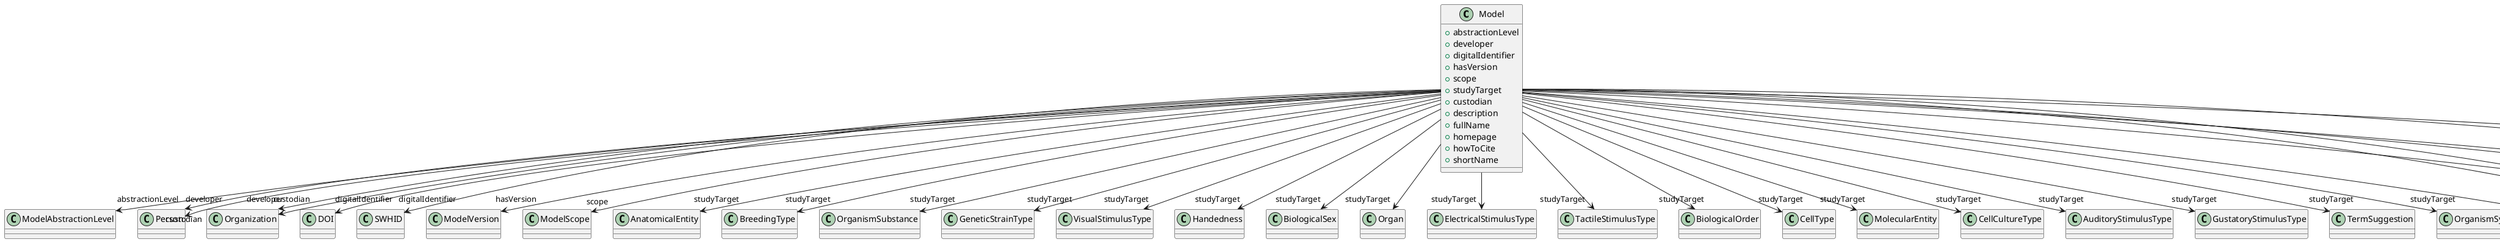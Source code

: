 @startuml
class Model {
+abstractionLevel
+developer
+digitalIdentifier
+hasVersion
+scope
+studyTarget
+custodian
+description
+fullName
+homepage
+howToCite
+shortName

}
Model -d-> "abstractionLevel" ModelAbstractionLevel
Model -d-> "developer" Person
Model -d-> "developer" Organization
Model -d-> "digitalIdentifier" DOI
Model -d-> "digitalIdentifier" SWHID
Model -d-> "hasVersion" ModelVersion
Model -d-> "scope" ModelScope
Model -d-> "studyTarget" AnatomicalEntity
Model -d-> "studyTarget" BreedingType
Model -d-> "studyTarget" OrganismSubstance
Model -d-> "studyTarget" GeneticStrainType
Model -d-> "studyTarget" VisualStimulusType
Model -d-> "studyTarget" Handedness
Model -d-> "studyTarget" BiologicalSex
Model -d-> "studyTarget" Organ
Model -d-> "studyTarget" ElectricalStimulusType
Model -d-> "studyTarget" TactileStimulusType
Model -d-> "studyTarget" BiologicalOrder
Model -d-> "studyTarget" CellType
Model -d-> "studyTarget" MolecularEntity
Model -d-> "studyTarget" CellCultureType
Model -d-> "studyTarget" AuditoryStimulusType
Model -d-> "studyTarget" GustatoryStimulusType
Model -d-> "studyTarget" TermSuggestion
Model -d-> "studyTarget" OrganismSystem
Model -d-> "studyTarget" OpticalStimulusType
Model -d-> "studyTarget" Species
Model -d-> "studyTarget" Disease
Model -d-> "studyTarget" UBERONParcellation
Model -d-> "studyTarget" SubcellularEntity
Model -d-> "studyTarget" OlfactoryStimulusType
Model -d-> "studyTarget" DiseaseModel
Model -d-> "custodian" Person
Model -d-> "custodian" Organization
Model -d-> "homepage" URL

@enduml